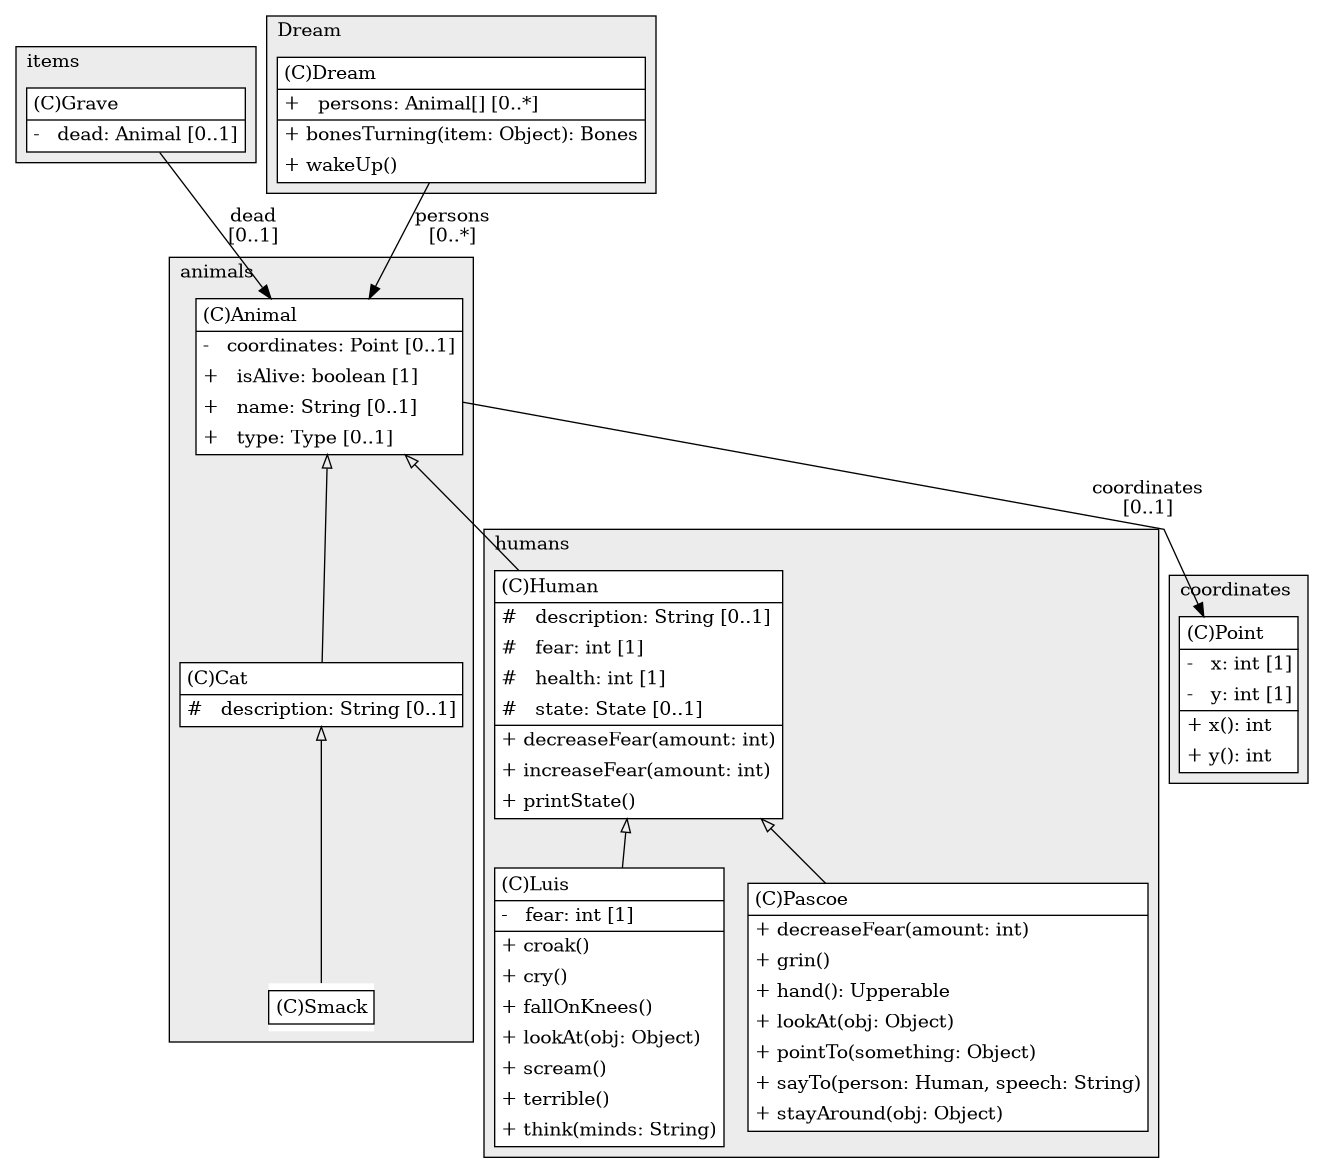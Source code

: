 @startuml

/' diagram meta data start
config=StructureConfiguration;
{
  "projectClassification": {
    "searchMode": "OpenProject", // OpenProject, AllProjects
    "includedProjects": "",
    "pathEndKeywords": "*.impl",
    "isClientPath": "",
    "isClientName": "",
    "isTestPath": "",
    "isTestName": "",
    "isMappingPath": "",
    "isMappingName": "",
    "isDataAccessPath": "",
    "isDataAccessName": "",
    "isDataStructurePath": "",
    "isDataStructureName": "",
    "isInterfaceStructuresPath": "",
    "isInterfaceStructuresName": "",
    "isEntryPointPath": "",
    "isEntryPointName": "",
    "treatFinalFieldsAsMandatory": false
  },
  "graphRestriction": {
    "classPackageExcludeFilter": "",
    "classPackageIncludeFilter": "",
    "classNameExcludeFilter": "",
    "classNameIncludeFilter": "",
    "methodNameExcludeFilter": "",
    "methodNameIncludeFilter": "",
    "removeByInheritance": "", // inheritance/annotation based filtering is done in a second step
    "removeByAnnotation": "",
    "removeByClassPackage": "", // cleanup the graph after inheritance/annotation based filtering is done
    "removeByClassName": "",
    "cutMappings": false,
    "cutEnum": true,
    "cutTests": true,
    "cutClient": true,
    "cutDataAccess": false,
    "cutInterfaceStructures": false,
    "cutDataStructures": false,
    "cutGetterAndSetter": true,
    "cutConstructors": true
  },
  "graphTraversal": {
    "forwardDepth": 6,
    "backwardDepth": 6,
    "classPackageExcludeFilter": "",
    "classPackageIncludeFilter": "",
    "classNameExcludeFilter": "",
    "classNameIncludeFilter": "",
    "methodNameExcludeFilter": "",
    "methodNameIncludeFilter": "",
    "hideMappings": false,
    "hideDataStructures": false,
    "hidePrivateMethods": true,
    "hideInterfaceCalls": true, // indirection: implementation -> interface (is hidden) -> implementation
    "onlyShowApplicationEntryPoints": false, // root node is included
    "useMethodCallsForStructureDiagram": "ForwardOnly" // ForwardOnly, BothDirections, No
  },
  "details": {
    "aggregation": "GroupByClass", // ByClass, GroupByClass, None
    "showClassGenericTypes": true,
    "showMethods": true,
    "showMethodParameterNames": true,
    "showMethodParameterTypes": true,
    "showMethodReturnType": true,
    "showPackageLevels": 2,
    "showDetailedClassStructure": true
  },
  "rootClass": "animals.humans.Luis",
  "extensionCallbackMethod": "" // qualified.class.name#methodName - signature: public static String method(String)
}
diagram meta data end '/



digraph g {
    rankdir="TB"
    splines=polyline
    

'nodes 
subgraph cluster_100526016 { 
   	label=items
	labeljust=l
	fillcolor="#ececec"
	style=filled
   
   Grave100526016[
	label=<<TABLE BORDER="1" CELLBORDER="0" CELLPADDING="4" CELLSPACING="0">
<TR><TD ALIGN="LEFT" >(C)Grave</TD></TR>
<HR/>
<TR><TD ALIGN="LEFT" >-   dead: Animal [0..1]</TD></TR>
</TABLE>>
	style=filled
	margin=0
	shape=plaintext
	fillcolor="#FFFFFF"
];
} 

subgraph cluster_1206139674 { 
   	label=humans
	labeljust=l
	fillcolor="#ececec"
	style=filled
   
   Human1629002563[
	label=<<TABLE BORDER="1" CELLBORDER="0" CELLPADDING="4" CELLSPACING="0">
<TR><TD ALIGN="LEFT" >(C)Human</TD></TR>
<HR/>
<TR><TD ALIGN="LEFT" >#   description: String [0..1]</TD></TR>
<TR><TD ALIGN="LEFT" >#   fear: int [1]</TD></TR>
<TR><TD ALIGN="LEFT" >#   health: int [1]</TD></TR>
<TR><TD ALIGN="LEFT" >#   state: State [0..1]</TD></TR>
<HR/>
<TR><TD ALIGN="LEFT" >+ decreaseFear(amount: int)</TD></TR>
<TR><TD ALIGN="LEFT" >+ increaseFear(amount: int)</TD></TR>
<TR><TD ALIGN="LEFT" >+ printState()</TD></TR>
</TABLE>>
	style=filled
	margin=0
	shape=plaintext
	fillcolor="#FFFFFF"
];

Luis1629002563[
	label=<<TABLE BORDER="1" CELLBORDER="0" CELLPADDING="4" CELLSPACING="0">
<TR><TD ALIGN="LEFT" >(C)Luis</TD></TR>
<HR/>
<TR><TD ALIGN="LEFT" >-   fear: int [1]</TD></TR>
<HR/>
<TR><TD ALIGN="LEFT" >+ croak()</TD></TR>
<TR><TD ALIGN="LEFT" >+ cry()</TD></TR>
<TR><TD ALIGN="LEFT" >+ fallOnKnees()</TD></TR>
<TR><TD ALIGN="LEFT" >+ lookAt(obj: Object)</TD></TR>
<TR><TD ALIGN="LEFT" >+ scream()</TD></TR>
<TR><TD ALIGN="LEFT" >+ terrible()</TD></TR>
<TR><TD ALIGN="LEFT" >+ think(minds: String)</TD></TR>
</TABLE>>
	style=filled
	margin=0
	shape=plaintext
	fillcolor="#FFFFFF"
];

Pascoe1629002563[
	label=<<TABLE BORDER="1" CELLBORDER="0" CELLPADDING="4" CELLSPACING="0">
<TR><TD ALIGN="LEFT" >(C)Pascoe</TD></TR>
<HR/>
<TR><TD ALIGN="LEFT" >+ decreaseFear(amount: int)</TD></TR>
<TR><TD ALIGN="LEFT" >+ grin()</TD></TR>
<TR><TD ALIGN="LEFT" >+ hand(): Upperable</TD></TR>
<TR><TD ALIGN="LEFT" >+ lookAt(obj: Object)</TD></TR>
<TR><TD ALIGN="LEFT" >+ pointTo(something: Object)</TD></TR>
<TR><TD ALIGN="LEFT" >+ sayTo(person: Human, speech: String)</TD></TR>
<TR><TD ALIGN="LEFT" >+ stayAround(obj: Object)</TD></TR>
</TABLE>>
	style=filled
	margin=0
	shape=plaintext
	fillcolor="#FFFFFF"
];
} 

subgraph cluster_1871919611 { 
   	label=coordinates
	labeljust=l
	fillcolor="#ececec"
	style=filled
   
   Point1871919611[
	label=<<TABLE BORDER="1" CELLBORDER="0" CELLPADDING="4" CELLSPACING="0">
<TR><TD ALIGN="LEFT" >(C)Point</TD></TR>
<HR/>
<TR><TD ALIGN="LEFT" >-   x: int [1]</TD></TR>
<TR><TD ALIGN="LEFT" >-   y: int [1]</TD></TR>
<HR/>
<TR><TD ALIGN="LEFT" >+ x(): int</TD></TR>
<TR><TD ALIGN="LEFT" >+ y(): int</TD></TR>
</TABLE>>
	style=filled
	margin=0
	shape=plaintext
	fillcolor="#FFFFFF"
];
} 

subgraph cluster_66295779 { 
   	label=Dream
	labeljust=l
	fillcolor="#ececec"
	style=filled
   
   Dream66295779[
	label=<<TABLE BORDER="1" CELLBORDER="0" CELLPADDING="4" CELLSPACING="0">
<TR><TD ALIGN="LEFT" >(C)Dream</TD></TR>
<HR/>
<TR><TD ALIGN="LEFT" >+   persons: Animal[] [0..*]</TD></TR>
<HR/>
<TR><TD ALIGN="LEFT" >+ bonesTurning(item: Object): Bones</TD></TR>
<TR><TD ALIGN="LEFT" >+ wakeUp()</TD></TR>
</TABLE>>
	style=filled
	margin=0
	shape=plaintext
	fillcolor="#FFFFFF"
];
} 

subgraph cluster_856935945 { 
   	label=animals
	labeljust=l
	fillcolor="#ececec"
	style=filled
   
   Animal856935945[
	label=<<TABLE BORDER="1" CELLBORDER="0" CELLPADDING="4" CELLSPACING="0">
<TR><TD ALIGN="LEFT" >(C)Animal</TD></TR>
<HR/>
<TR><TD ALIGN="LEFT" >-   coordinates: Point [0..1]</TD></TR>
<TR><TD ALIGN="LEFT" >+   isAlive: boolean [1]</TD></TR>
<TR><TD ALIGN="LEFT" >+   name: String [0..1]</TD></TR>
<TR><TD ALIGN="LEFT" >+   type: Type [0..1]</TD></TR>
</TABLE>>
	style=filled
	margin=0
	shape=plaintext
	fillcolor="#FFFFFF"
];

Cat856935945[
	label=<<TABLE BORDER="1" CELLBORDER="0" CELLPADDING="4" CELLSPACING="0">
<TR><TD ALIGN="LEFT" >(C)Cat</TD></TR>
<HR/>
<TR><TD ALIGN="LEFT" >#   description: String [0..1]</TD></TR>
</TABLE>>
	style=filled
	margin=0
	shape=plaintext
	fillcolor="#FFFFFF"
];

Smack856935945[
	label=<<TABLE BORDER="1" CELLBORDER="0" CELLPADDING="4" CELLSPACING="0">
<TR><TD ALIGN="LEFT" >(C)Smack</TD></TR>
</TABLE>>
	style=filled
	margin=0
	shape=plaintext
	fillcolor="#FFFFFF"
];
} 

'edges    
Animal856935945 -> Cat856935945[arrowhead=none, arrowtail=empty, dir=both];
Animal856935945 -> Human1629002563[arrowhead=none, arrowtail=empty, dir=both];
Animal856935945 -> Point1871919611[label="coordinates
[0..1]"];
Cat856935945 -> Smack856935945[arrowhead=none, arrowtail=empty, dir=both];
Dream66295779 -> Animal856935945[label="persons
[0..*]"];
Grave100526016 -> Animal856935945[label="dead
[0..1]"];
Human1629002563 -> Luis1629002563[arrowhead=none, arrowtail=empty, dir=both];
Human1629002563 -> Pascoe1629002563[arrowhead=none, arrowtail=empty, dir=both];
    
}
@enduml